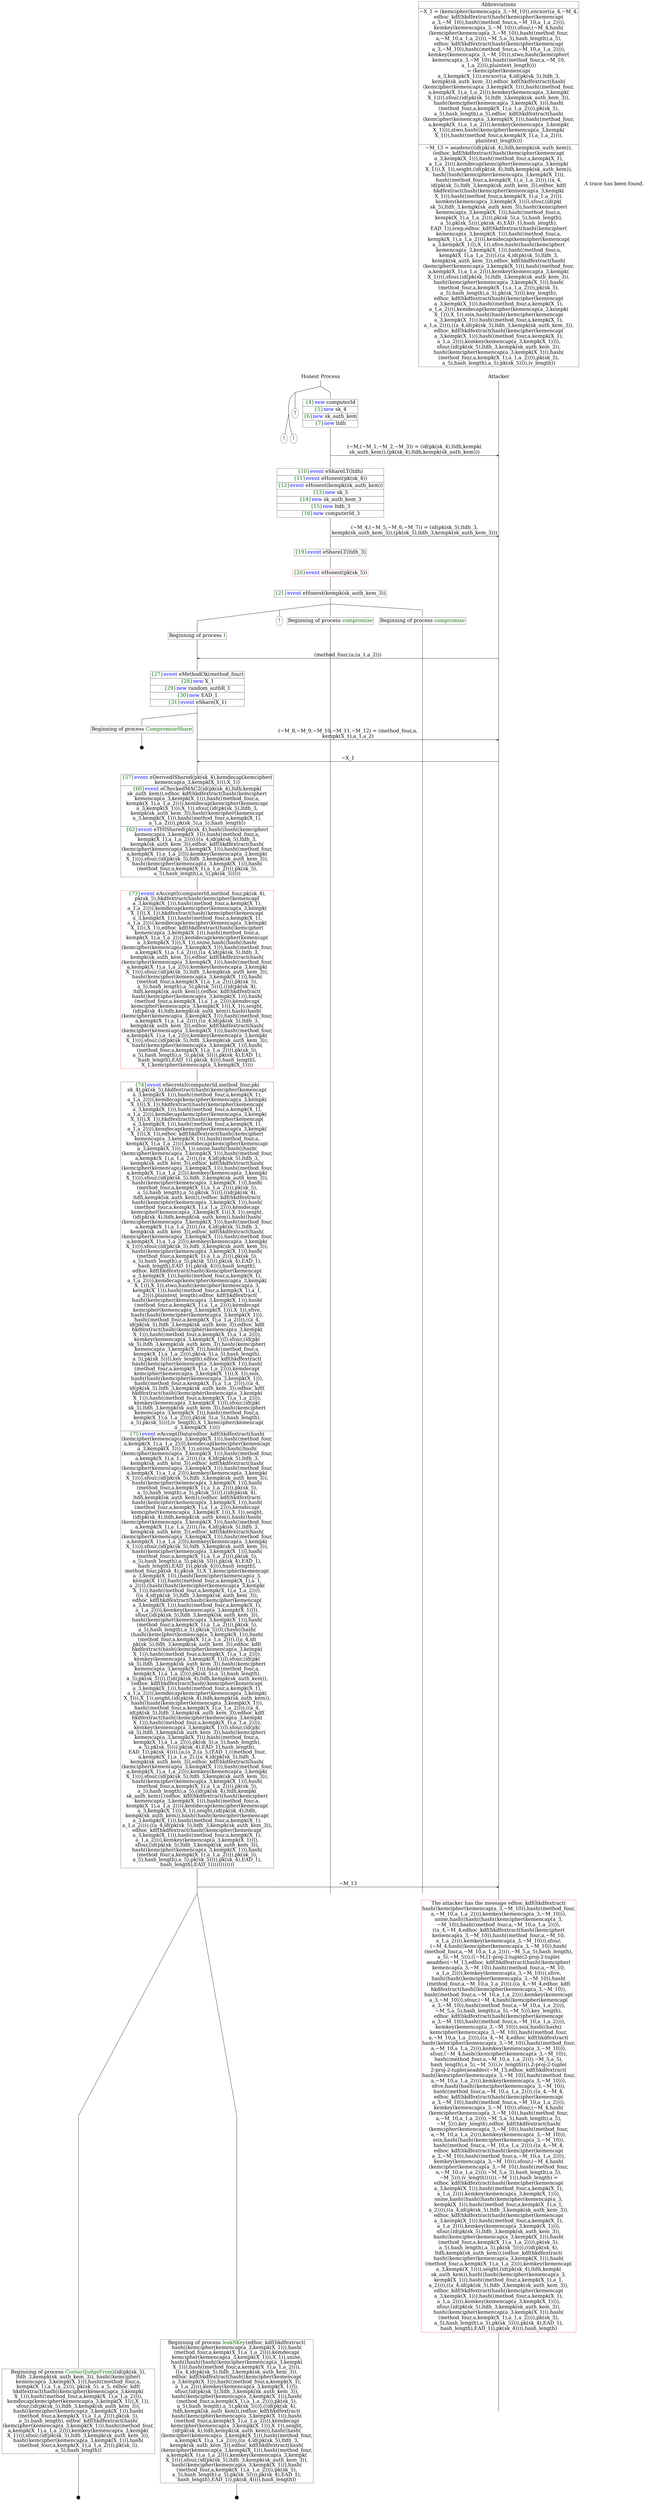 digraph {
graph [ordering = out]
edge [arrowhead = none, penwidth = 1.6, fontsize = 30]
node [shape = point, width = 0, height = 0, fontsize = 30]
Trace<br/>
[label = <A trace has been found.<br/>
>, shape = plaintext]
P0__0 [label = "Honest Process", shape = plaintext]
P__0 [label = "Attacker", shape = plaintext]
Trace -> P0__0 [label = "", style = invisible, weight = 100]{rank = same; P0__0 P__0}
P0__0 -> P0__1 [label = <>, weight = 100]
/*RPar */
P0__1 -> P0_1__1 [label = <>]
P0__1 -> P0_0__1 [label = <>]
P0__1 [label = "", fixedsize = false, width = 0, height = 0, shape = none]
{rank = same; P0_0__1 P0_1__1}
P0_0__1 -> P0_0__2 [label = <>, weight = 100]
P0_0__2 [shape = plaintext, label = <<TABLE BORDER="0" CELLBORDER="1" CELLSPACING="0" CELLPADDING="4"> <TR><TD><FONT COLOR="darkgreen">{4}</FONT><FONT COLOR="blue">new </FONT>computerId</TD></TR><TR><TD><FONT COLOR="darkgreen">{5}</FONT><FONT COLOR="blue">new </FONT>sk_4</TD></TR><TR><TD><FONT COLOR="darkgreen">{6}</FONT><FONT COLOR="blue">new </FONT>sk_auth_kem</TD></TR><TR><TD><FONT COLOR="darkgreen">{7}</FONT><FONT COLOR="blue">new </FONT>ltdh</TD></TR></TABLE>>]
P0_0__2 -> P0_0__3 [label = <>, weight = 100]
P0_0__3 -> P0_0__4 [label = <>, weight = 100]
P__0 -> P__1 [label = <>, weight = 100]
{rank = same; P__1 P0_0__4}
P0_0__4 -> P0_0__5 [label = <>, weight = 100]
P__1 -> P__2 [label = <>, weight = 100]
{rank = same; P__2 P0_0__5}
P0_0__5 -> P__2 [label = <(~M,(~M_1,~M_2,~M_3)) = (id(pk(sk_4),ltdh,kempk(<br/>
sk_auth_kem)),(pk(sk_4),ltdh,kempk(sk_auth_kem)))>, arrowhead = normal]
P0_0__5 -> P0_0__6 [label = <>, weight = 100]
P__2 -> P__3 [label = <>, weight = 100]
{rank = same; P__3 P0_0__6}
P0_0__6 -> P0_0__7 [label = <>, weight = 100]
P0_0__7 [shape = plaintext, label = <<TABLE BORDER="0" CELLBORDER="1" CELLSPACING="0" CELLPADDING="4"> <TR><TD><FONT COLOR="darkgreen">{10}</FONT><FONT COLOR="blue">event</FONT> eShareLT(ltdh)</TD></TR><TR><TD><FONT COLOR="darkgreen">{11}</FONT><FONT COLOR="blue">event</FONT> eHonest(pk(sk_4))</TD></TR><TR><TD><FONT COLOR="darkgreen">{12}</FONT><FONT COLOR="blue">event</FONT> eHonest(kempk(sk_auth_kem))</TD></TR><TR><TD><FONT COLOR="darkgreen">{13}</FONT><FONT COLOR="blue">new </FONT>sk_5</TD></TR><TR><TD><FONT COLOR="darkgreen">{14}</FONT><FONT COLOR="blue">new </FONT>sk_auth_kem_3</TD></TR><TR><TD><FONT COLOR="darkgreen">{15}</FONT><FONT COLOR="blue">new </FONT>ltdh_3</TD></TR><TR><TD><FONT COLOR="darkgreen">{16}</FONT><FONT COLOR="blue">new </FONT>computerId_3</TD></TR></TABLE>>]
P0_0__7 -> P0_0__8 [label = <>, weight = 100]
P0_0__8 -> P0_0__9 [label = <>, weight = 100]
P__3 -> P__4 [label = <>, weight = 100]
{rank = same; P__4 P0_0__9}
P0_0__9 -> P0_0__10 [label = <>, weight = 100]
P__4 -> P__5 [label = <>, weight = 100]
{rank = same; P__5 P0_0__10}
P0_0__10 -> P__5 [label = <(~M_4,(~M_5,~M_6,~M_7)) = (id(pk(sk_5),ltdh_3,<br/>
kempk(sk_auth_kem_3)),(pk(sk_5),ltdh_3,kempk(sk_auth_kem_3)))>, arrowhead = normal]
P0_0__10 -> P0_0__11 [label = <>, weight = 100]
P__5 -> P__6 [label = <>, weight = 100]
{rank = same; P__6 P0_0__11}
P0_0__11 -> P0_0__12 [label = <>, weight = 100]
P0_0__12 [shape = plaintext, label = <<TABLE BORDER="0" CELLBORDER="1" CELLSPACING="0" CELLPADDING="4"> <TR><TD><FONT COLOR="darkgreen">{19}</FONT><FONT COLOR="blue">event</FONT> eShareLT(ltdh_3)</TD></TR></TABLE>>]
P0_0__12 -> P0_0__13 [label = <>, weight = 100]
P0_0__13 -> P0_0__14 [label = <>, weight = 100]
P0_0__14 [color = red, shape = plaintext, label = <<TABLE BORDER="0" CELLBORDER="1" CELLSPACING="0" CELLPADDING="4"> <TR><TD><FONT COLOR="darkgreen">{20}</FONT><FONT COLOR="blue">event</FONT> eHonest(pk(sk_5))</TD></TR></TABLE>>]
P0_0__14 -> P0_0__15 [label = <>, weight = 100]
P0_0__15 -> P0_0__16 [label = <>, weight = 100]
P0_0__16 [shape = plaintext, label = <<TABLE BORDER="0" CELLBORDER="1" CELLSPACING="0" CELLPADDING="4"> <TR><TD><FONT COLOR="darkgreen">{21}</FONT><FONT COLOR="blue">event</FONT> eHonest(kempk(sk_auth_kem_3))</TD></TR></TABLE>>]
P0_0__16 -> P0_0__17 [label = <>, weight = 100]
/*RPar */
P0_0__17 -> P0_0_2__17 [label = <>]
P0_0__17 -> P0_0_1__17 [label = <>]
P0_0__17 -> P0_0_0__17 [label = <>]
P0_0__17 [label = "", fixedsize = false, width = 0, height = 0, shape = none]
{rank = same; P0_0_0__17 P0_0_1__17 P0_0_2__17}
P0_0_0__17 -> P0_0_0__18 [label = <>, weight = 100]
P0_0_0__18 [shape = plaintext, label = <<TABLE BORDER="0" CELLBORDER="1" CELLSPACING="0" CELLPADDING="4"> <TR><TD>Beginning of process <FONT COLOR="darkgreen">compromise</FONT></TD></TR></TABLE>>]
P0_0_0__18 -> P0_0_0__19 [label = <>, weight = 100]
P0_0_1__17 -> P0_0_1__18 [label = <>, weight = 100]
P0_0_1__18 [shape = plaintext, label = <<TABLE BORDER="0" CELLBORDER="1" CELLSPACING="0" CELLPADDING="4"> <TR><TD>Beginning of process <FONT COLOR="darkgreen">compromise</FONT></TD></TR></TABLE>>]
P0_0_1__18 -> P0_0_1__19 [label = <>, weight = 100]
/*RPar */
P0_0_2__17 -> P0_0_2_1__17 [label = <>]
P0_0_2__17 -> P0_0_2_0__17 [label = <>]
P0_0_2__17 [label = "", fixedsize = false, width = 0, height = 0, shape = none]
{rank = same; P0_0_2_0__17 P0_0_2_1__17}
P0_0_2_0__17 [label = "!", shape = ellipse]
P0_0_2_1__17 -> P0_0_2_1__18 [label = <>, weight = 100]
P0_0_2_1__18 [shape = plaintext, label = <<TABLE BORDER="0" CELLBORDER="1" CELLSPACING="0" CELLPADDING="4"> <TR><TD>Beginning of process <FONT COLOR="darkgreen">I</FONT></TD></TR></TABLE>>]
P0_0_2_1__18 -> P0_0_2_1__19 [label = <>, weight = 100]
/*RPar */
P0_1__1 -> P0_1_1__1 [label = <>]
P0_1__1 -> P0_1_0__1 [label = <>]
P0_1__1 [label = "", fixedsize = false, width = 0, height = 0, shape = none]
{rank = same; P0_1_0__1 P0_1_1__1}
P0_1_0__1 [label = "!", shape = ellipse]
/*RPar */
P0_1_1__1 -> P0_1_1_1__1 [label = <>]
P0_1_1__1 -> P0_1_1_0__1 [label = <>]
P0_1_1__1 [label = "", fixedsize = false, width = 0, height = 0, shape = none]
{rank = same; P0_1_1_0__1 P0_1_1_1__1}
P0_1_1_0__1 [label = "!", shape = ellipse]
P0_1_1_1__1 [label = "!", shape = ellipse]
P0_0_2_1__19 -> P0_0_2_1__20 [label = <>, weight = 100]
P0_0_2_0__18 [label = "", style = invisible]
P0_0_2_0__17 -> P0_0_2_0__18 [label = <>, weight = 100, style = invisible]
P0_0_1__19 -> P0_0_1__20 [label = <>, weight = 100]
P0_0_0__19 -> P0_0_0__20 [label = <>, weight = 100]
P__6 -> P__7 [label = <>, weight = 100]
{rank = same; P__7 P0_0_0__20 P0_0_1__20 P0_0_2_0__18 P0_0_2_1__20}
P0_0_2_1__20 -> P0_0_2_1__21 [label = <>, weight = 100]
P__7 -> P__8 [label = <>, weight = 100]
{rank = same; P__8 P0_0_2_1__21}
P0_0_2_1__21 -> P__8 [label = <(method_four,(a,(a_1,a_2)))>, dir = back, arrowhead = normal]
P0_0_2_1__21 -> P0_0_2_1__22 [label = <>, weight = 100]
P0_0_2_0__19 [label = "", style = invisible]
P0_0_2_0__18 -> P0_0_2_0__19 [label = <>, weight = 100, style = invisible]
P0_0_1__20 -> P0_0_1__21 [label = <>, weight = 100]
P0_0_0__20 -> P0_0_0__21 [label = <>, weight = 100]
P__8 -> P__9 [label = <>, weight = 100]
{rank = same; P__9 P0_0_0__21 P0_0_1__21 P0_0_2_0__19 P0_0_2_1__22}
P0_0_2_1__22 -> P0_0_2_1__23 [label = <>, weight = 100]
P0_0_2_1__23 [shape = plaintext, label = <<TABLE BORDER="0" CELLBORDER="1" CELLSPACING="0" CELLPADDING="4"> <TR><TD><FONT COLOR="darkgreen">{27}</FONT><FONT COLOR="blue">event</FONT> eMethodOk(method_four)</TD></TR><TR><TD><FONT COLOR="darkgreen">{28}</FONT><FONT COLOR="blue">new </FONT>X_1</TD></TR><TR><TD><FONT COLOR="darkgreen">{29}</FONT><FONT COLOR="blue">new </FONT>random_authR_1</TD></TR><TR><TD><FONT COLOR="darkgreen">{30}</FONT><FONT COLOR="blue">new </FONT>EAD_1</TD></TR><TR><TD><FONT COLOR="darkgreen">{31}</FONT><FONT COLOR="blue">event</FONT> eShare(X_1)</TD></TR></TABLE>>]
P0_0_2_1__23 -> P0_0_2_1__24 [label = <>, weight = 100]
/*RPar */
P0_0_2_1__24 -> P0_0_2_1_1__24 [label = <>]
P0_0_2_1__24 -> P0_0_2_1_0__24 [label = <>]
P0_0_2_1__24 [label = "", fixedsize = false, width = 0, height = 0, shape = none]
{rank = same; P0_0_2_1_0__24 P0_0_2_1_1__24}
P0_0_2_1_0__24 -> P0_0_2_1_0__25 [label = <>, weight = 100]
P0_0_2_0__20 [label = "", style = invisible]
P0_0_2_0__19 -> P0_0_2_0__20 [label = <>, weight = 100, style = invisible]
P0_0_1__21 -> P0_0_1__22 [label = <>, weight = 100]
P0_0_0__21 -> P0_0_0__22 [label = <>, weight = 100]
P__9 -> P__10 [label = <>, weight = 100]
{rank = same; P__10 P0_0_0__22 P0_0_1__22 P0_0_2_0__20 P0_0_2_1_0__25}
P0_0_2_1_0__25 -> P0_0_2_1_0__26 [label = <>, weight = 100]
P__10 -> P__11 [label = <>, weight = 100]
{rank = same; P__11 P0_0_2_1_0__26}
P0_0_2_1_0__26 -> P__11 [label = <(~M_8,~M_9,~M_10,~M_11,~M_12) = (method_four,a,<br/>
kempk(X_1),a_1,a_2)>, arrowhead = normal]
P0_0_2_1_0__26 -> P0_0_2_1_0__27 [label = <>, weight = 100]
P0_0_2_0__21 [label = "", style = invisible]
P0_0_2_0__20 -> P0_0_2_0__21 [label = <>, weight = 100, style = invisible]
P0_0_1__22 -> P0_0_1__23 [label = <>, weight = 100]
P0_0_0__22 -> P0_0_0__23 [label = <>, weight = 100]
P__11 -> P__12 [label = <>, weight = 100]
{rank = same; P__12 P0_0_0__23 P0_0_1__23 P0_0_2_0__21 P0_0_2_1_0__27}
P0_0_2_1_1__24 -> P0_0_2_1_1__25 [label = <>, weight = 100]
P0_0_2_1_1__25 [shape = plaintext, label = <<TABLE BORDER="0" CELLBORDER="1" CELLSPACING="0" CELLPADDING="4"> <TR><TD>Beginning of process <FONT COLOR="darkgreen">CompromiseShare</FONT></TD></TR></TABLE>>]
P0_0_2_1_1__25 -> P0_0_2_1_1__26 [label = <>, weight = 100]
P0_0_2_1_1__27 [label = "", width = 0.3, height = 0.3]
P0_0_2_1_1__26 -> P0_0_2_1_1__27 [label = <>, weight = 100]
P0_0_2_1_0__27 -> P0_0_2_1_0__28 [label = <>, weight = 100]
P0_0_2_0__22 [label = "", style = invisible]
P0_0_2_0__21 -> P0_0_2_0__22 [label = <>, weight = 100, style = invisible]
P0_0_1__23 -> P0_0_1__24 [label = <>, weight = 100]
P0_0_0__23 -> P0_0_0__24 [label = <>, weight = 100]
P__12 -> P__13 [label = <>, weight = 100]
{rank = same; P__13 P0_0_0__24 P0_0_1__24 P0_0_2_0__22 P0_0_2_1_0__28}
P0_0_2_1_0__28 -> P0_0_2_1_0__29 [label = <>, weight = 100]
P__13 -> P__14 [label = <>, weight = 100]
{rank = same; P__14 P0_0_2_1_0__29}
P0_0_2_1_0__29 -> P__14 [label = <~X_1>, dir = back, arrowhead = normal]
P0_0_2_1_0__29 -> P0_0_2_1_0__30 [label = <>, weight = 100]
P0_0_2_0__23 [label = "", style = invisible]
P0_0_2_0__22 -> P0_0_2_0__23 [label = <>, weight = 100, style = invisible]
P0_0_1__24 -> P0_0_1__25 [label = <>, weight = 100]
P0_0_0__24 -> P0_0_0__25 [label = <>, weight = 100]
P__14 -> P__15 [label = <>, weight = 100]
{rank = same; P__15 P0_0_0__25 P0_0_1__25 P0_0_2_0__23 P0_0_2_1_0__30}
P0_0_2_1_0__30 -> P0_0_2_1_0__31 [label = <>, weight = 100]
P0_0_2_1_0__31 [shape = plaintext, label = <<TABLE BORDER="0" CELLBORDER="1" CELLSPACING="0" CELLPADDING="4"> <TR><TD><FONT COLOR="darkgreen">{57}</FONT><FONT COLOR="blue">event</FONT> eDerivedIShared(pk(sk_4),kemdecap(kemcipher(<br/>
kemencap(a_3,kempk(X_1))),X_1))</TD></TR><TR><TD><FONT COLOR="darkgreen">{60}</FONT><FONT COLOR="blue">event</FONT> eCheckedMAC2(id(pk(sk_4),ltdh,kempk(<br/>
sk_auth_kem)),edhoc_kdf(hkdfextract(hash((kemcipher(<br/>
kemencap(a_3,kempk(X_1))),hash((method_four,a,<br/>
kempk(X_1),a_1,a_2)))),kemdecap(kemcipher(kemencap(<br/>
a_3,kempk(X_1))),X_1)),sfour,(id(pk(sk_5),ltdh_3,<br/>
kempk(sk_auth_kem_3)),hash((kemcipher(kemencap(<br/>
a_3,kempk(X_1))),hash((method_four,a,kempk(X_1),<br/>
a_1,a_2)))),pk(sk_5),a_5),hash_length))</TD></TR><TR><TD><FONT COLOR="darkgreen">{62}</FONT><FONT COLOR="blue">event</FONT> eTHIShared(pk(sk_4),hash((hash((kemcipher(<br/>
kemencap(a_3,kempk(X_1))),hash((method_four,a,<br/>
kempk(X_1),a_1,a_2)))),((a_4,id(pk(sk_5),ltdh_3,<br/>
kempk(sk_auth_kem_3)),edhoc_kdf(hkdfextract(hash(<br/>
(kemcipher(kemencap(a_3,kempk(X_1))),hash((method_four,<br/>
a,kempk(X_1),a_1,a_2)))),kemkey(kemencap(a_3,kempk(<br/>
X_1)))),sfour,(id(pk(sk_5),ltdh_3,kempk(sk_auth_kem_3)),<br/>
hash((kemcipher(kemencap(a_3,kempk(X_1))),hash(<br/>
(method_four,a,kempk(X_1),a_1,a_2)))),pk(sk_5),<br/>
a_5),hash_length),a_5),pk(sk_5)))))</TD></TR></TABLE>>]
P0_0_2_1_0__31 -> P0_0_2_1_0__32 [label = <>, weight = 100]
P0_0_2_1_0__32 -> P0_0_2_1_0__33 [label = <>, weight = 100]
P0_0_2_1_0__33 [color = red, shape = plaintext, label = <<TABLE BORDER="0" CELLBORDER="1" CELLSPACING="0" CELLPADDING="4"> <TR><TD><FONT COLOR="darkgreen">{73}</FONT><FONT COLOR="blue">event</FONT> eAcceptI(computerId,method_four,pk(sk_4),<br/>
pk(sk_5),hkdfextract(hash((kemcipher(kemencap(<br/>
a_3,kempk(X_1))),hash((method_four,a,kempk(X_1),<br/>
a_1,a_2)))),kemdecap(kemcipher(kemencap(a_3,kempk(<br/>
X_1))),X_1)),hkdfextract(hash((kemcipher(kemencap(<br/>
a_3,kempk(X_1))),hash((method_four,a,kempk(X_1),<br/>
a_1,a_2)))),kemdecap(kemcipher(kemencap(a_3,kempk(<br/>
X_1))),X_1)),edhoc_kdf(hkdfextract(hash((kemcipher(<br/>
kemencap(a_3,kempk(X_1))),hash((method_four,a,<br/>
kempk(X_1),a_1,a_2)))),kemdecap(kemcipher(kemencap(<br/>
a_3,kempk(X_1))),X_1)),snine,hash((hash((hash(<br/>
(kemcipher(kemencap(a_3,kempk(X_1))),hash((method_four,<br/>
a,kempk(X_1),a_1,a_2)))),((a_4,id(pk(sk_5),ltdh_3,<br/>
kempk(sk_auth_kem_3)),edhoc_kdf(hkdfextract(hash(<br/>
(kemcipher(kemencap(a_3,kempk(X_1))),hash((method_four,<br/>
a,kempk(X_1),a_1,a_2)))),kemkey(kemencap(a_3,kempk(<br/>
X_1)))),sfour,(id(pk(sk_5),ltdh_3,kempk(sk_auth_kem_3)),<br/>
hash((kemcipher(kemencap(a_3,kempk(X_1))),hash(<br/>
(method_four,a,kempk(X_1),a_1,a_2)))),pk(sk_5),<br/>
a_5),hash_length),a_5),pk(sk_5)))),((id(pk(sk_4),<br/>
ltdh,kempk(sk_auth_kem)),(edhoc_kdf(hkdfextract(<br/>
hash((kemcipher(kemencap(a_3,kempk(X_1))),hash(<br/>
(method_four,a,kempk(X_1),a_1,a_2)))),kemdecap(<br/>
kemcipher(kemencap(a_3,kempk(X_1))),X_1)),seight,<br/>
(id(pk(sk_4),ltdh,kempk(sk_auth_kem)),hash((hash(<br/>
(kemcipher(kemencap(a_3,kempk(X_1))),hash((method_four,<br/>
a,kempk(X_1),a_1,a_2)))),((a_4,id(pk(sk_5),ltdh_3,<br/>
kempk(sk_auth_kem_3)),edhoc_kdf(hkdfextract(hash(<br/>
(kemcipher(kemencap(a_3,kempk(X_1))),hash((method_four,<br/>
a,kempk(X_1),a_1,a_2)))),kemkey(kemencap(a_3,kempk(<br/>
X_1)))),sfour,(id(pk(sk_5),ltdh_3,kempk(sk_auth_kem_3)),<br/>
hash((kemcipher(kemencap(a_3,kempk(X_1))),hash(<br/>
(method_four,a,kempk(X_1),a_1,a_2)))),pk(sk_5),<br/>
a_5),hash_length),a_5),pk(sk_5)))),pk(sk_4),EAD_1),<br/>
hash_length),EAD_1)),pk(sk_4)))),hash_length),<br/>
X_1,kemcipher(kemencap(a_3,kempk(X_1))))</TD></TR></TABLE>>]
P0_0_2_1_0__33 -> P0_0_2_1_0__34 [label = <>, weight = 100]
P0_0_2_1_0__34 -> P0_0_2_1_0__35 [label = <>, weight = 100]
P0_0_2_1_0__35 [shape = plaintext, label = <<TABLE BORDER="0" CELLBORDER="1" CELLSPACING="0" CELLPADDING="4"> <TR><TD><FONT COLOR="darkgreen">{74}</FONT><FONT COLOR="blue">event</FONT> eSecretsI(computerId,method_four,pk(<br/>
sk_4),pk(sk_5),hkdfextract(hash((kemcipher(kemencap(<br/>
a_3,kempk(X_1))),hash((method_four,a,kempk(X_1),<br/>
a_1,a_2)))),kemdecap(kemcipher(kemencap(a_3,kempk(<br/>
X_1))),X_1)),hkdfextract(hash((kemcipher(kemencap(<br/>
a_3,kempk(X_1))),hash((method_four,a,kempk(X_1),<br/>
a_1,a_2)))),kemdecap(kemcipher(kemencap(a_3,kempk(<br/>
X_1))),X_1)),hkdfextract(hash((kemcipher(kemencap(<br/>
a_3,kempk(X_1))),hash((method_four,a,kempk(X_1),<br/>
a_1,a_2)))),kemdecap(kemcipher(kemencap(a_3,kempk(<br/>
X_1))),X_1)),edhoc_kdf(hkdfextract(hash((kemcipher(<br/>
kemencap(a_3,kempk(X_1))),hash((method_four,a,<br/>
kempk(X_1),a_1,a_2)))),kemdecap(kemcipher(kemencap(<br/>
a_3,kempk(X_1))),X_1)),snine,hash((hash((hash(<br/>
(kemcipher(kemencap(a_3,kempk(X_1))),hash((method_four,<br/>
a,kempk(X_1),a_1,a_2)))),((a_4,id(pk(sk_5),ltdh_3,<br/>
kempk(sk_auth_kem_3)),edhoc_kdf(hkdfextract(hash(<br/>
(kemcipher(kemencap(a_3,kempk(X_1))),hash((method_four,<br/>
a,kempk(X_1),a_1,a_2)))),kemkey(kemencap(a_3,kempk(<br/>
X_1)))),sfour,(id(pk(sk_5),ltdh_3,kempk(sk_auth_kem_3)),<br/>
hash((kemcipher(kemencap(a_3,kempk(X_1))),hash(<br/>
(method_four,a,kempk(X_1),a_1,a_2)))),pk(sk_5),<br/>
a_5),hash_length),a_5),pk(sk_5)))),((id(pk(sk_4),<br/>
ltdh,kempk(sk_auth_kem)),(edhoc_kdf(hkdfextract(<br/>
hash((kemcipher(kemencap(a_3,kempk(X_1))),hash(<br/>
(method_four,a,kempk(X_1),a_1,a_2)))),kemdecap(<br/>
kemcipher(kemencap(a_3,kempk(X_1))),X_1)),seight,<br/>
(id(pk(sk_4),ltdh,kempk(sk_auth_kem)),hash((hash(<br/>
(kemcipher(kemencap(a_3,kempk(X_1))),hash((method_four,<br/>
a,kempk(X_1),a_1,a_2)))),((a_4,id(pk(sk_5),ltdh_3,<br/>
kempk(sk_auth_kem_3)),edhoc_kdf(hkdfextract(hash(<br/>
(kemcipher(kemencap(a_3,kempk(X_1))),hash((method_four,<br/>
a,kempk(X_1),a_1,a_2)))),kemkey(kemencap(a_3,kempk(<br/>
X_1)))),sfour,(id(pk(sk_5),ltdh_3,kempk(sk_auth_kem_3)),<br/>
hash((kemcipher(kemencap(a_3,kempk(X_1))),hash(<br/>
(method_four,a,kempk(X_1),a_1,a_2)))),pk(sk_5),<br/>
a_5),hash_length),a_5),pk(sk_5)))),pk(sk_4),EAD_1),<br/>
hash_length),EAD_1)),pk(sk_4)))),hash_length),<br/>
edhoc_kdf(hkdfextract(hash((kemcipher(kemencap(<br/>
a_3,kempk(X_1))),hash((method_four,a,kempk(X_1),<br/>
a_1,a_2)))),kemdecap(kemcipher(kemencap(a_3,kempk(<br/>
X_1))),X_1)),stwo,hash((kemcipher(kemencap(a_3,<br/>
kempk(X_1))),hash((method_four,a,kempk(X_1),a_1,<br/>
a_2)))),plaintext_length),edhoc_kdf(hkdfextract(<br/>
hash((kemcipher(kemencap(a_3,kempk(X_1))),hash(<br/>
(method_four,a,kempk(X_1),a_1,a_2)))),kemdecap(<br/>
kemcipher(kemencap(a_3,kempk(X_1))),X_1)),sfive,<br/>
hash((hash((kemcipher(kemencap(a_3,kempk(X_1))),<br/>
hash((method_four,a,kempk(X_1),a_1,a_2)))),((a_4,<br/>
id(pk(sk_5),ltdh_3,kempk(sk_auth_kem_3)),edhoc_kdf(<br/>
hkdfextract(hash((kemcipher(kemencap(a_3,kempk(<br/>
X_1))),hash((method_four,a,kempk(X_1),a_1,a_2)))),<br/>
kemkey(kemencap(a_3,kempk(X_1)))),sfour,(id(pk(<br/>
sk_5),ltdh_3,kempk(sk_auth_kem_3)),hash((kemcipher(<br/>
kemencap(a_3,kempk(X_1))),hash((method_four,a,<br/>
kempk(X_1),a_1,a_2)))),pk(sk_5),a_5),hash_length),<br/>
a_5),pk(sk_5)))),key_length),edhoc_kdf(hkdfextract(<br/>
hash((kemcipher(kemencap(a_3,kempk(X_1))),hash(<br/>
(method_four,a,kempk(X_1),a_1,a_2)))),kemdecap(<br/>
kemcipher(kemencap(a_3,kempk(X_1))),X_1)),ssix,<br/>
hash((hash((kemcipher(kemencap(a_3,kempk(X_1))),<br/>
hash((method_four,a,kempk(X_1),a_1,a_2)))),((a_4,<br/>
id(pk(sk_5),ltdh_3,kempk(sk_auth_kem_3)),edhoc_kdf(<br/>
hkdfextract(hash((kemcipher(kemencap(a_3,kempk(<br/>
X_1))),hash((method_four,a,kempk(X_1),a_1,a_2)))),<br/>
kemkey(kemencap(a_3,kempk(X_1)))),sfour,(id(pk(<br/>
sk_5),ltdh_3,kempk(sk_auth_kem_3)),hash((kemcipher(<br/>
kemencap(a_3,kempk(X_1))),hash((method_four,a,<br/>
kempk(X_1),a_1,a_2)))),pk(sk_5),a_5),hash_length),<br/>
a_5),pk(sk_5)))),iv_length),X_1,kemcipher(kemencap(<br/>
a_3,kempk(X_1))))</TD></TR><TR><TD><FONT COLOR="darkgreen">{75}</FONT><FONT COLOR="blue">event</FONT> eAcceptIData(edhoc_kdf(hkdfextract(hash(<br/>
(kemcipher(kemencap(a_3,kempk(X_1))),hash((method_four,<br/>
a,kempk(X_1),a_1,a_2)))),kemdecap(kemcipher(kemencap(<br/>
a_3,kempk(X_1))),X_1)),snine,hash((hash((hash(<br/>
(kemcipher(kemencap(a_3,kempk(X_1))),hash((method_four,<br/>
a,kempk(X_1),a_1,a_2)))),((a_4,id(pk(sk_5),ltdh_3,<br/>
kempk(sk_auth_kem_3)),edhoc_kdf(hkdfextract(hash(<br/>
(kemcipher(kemencap(a_3,kempk(X_1))),hash((method_four,<br/>
a,kempk(X_1),a_1,a_2)))),kemkey(kemencap(a_3,kempk(<br/>
X_1)))),sfour,(id(pk(sk_5),ltdh_3,kempk(sk_auth_kem_3)),<br/>
hash((kemcipher(kemencap(a_3,kempk(X_1))),hash(<br/>
(method_four,a,kempk(X_1),a_1,a_2)))),pk(sk_5),<br/>
a_5),hash_length),a_5),pk(sk_5)))),((id(pk(sk_4),<br/>
ltdh,kempk(sk_auth_kem)),(edhoc_kdf(hkdfextract(<br/>
hash((kemcipher(kemencap(a_3,kempk(X_1))),hash(<br/>
(method_four,a,kempk(X_1),a_1,a_2)))),kemdecap(<br/>
kemcipher(kemencap(a_3,kempk(X_1))),X_1)),seight,<br/>
(id(pk(sk_4),ltdh,kempk(sk_auth_kem)),hash((hash(<br/>
(kemcipher(kemencap(a_3,kempk(X_1))),hash((method_four,<br/>
a,kempk(X_1),a_1,a_2)))),((a_4,id(pk(sk_5),ltdh_3,<br/>
kempk(sk_auth_kem_3)),edhoc_kdf(hkdfextract(hash(<br/>
(kemcipher(kemencap(a_3,kempk(X_1))),hash((method_four,<br/>
a,kempk(X_1),a_1,a_2)))),kemkey(kemencap(a_3,kempk(<br/>
X_1)))),sfour,(id(pk(sk_5),ltdh_3,kempk(sk_auth_kem_3)),<br/>
hash((kemcipher(kemencap(a_3,kempk(X_1))),hash(<br/>
(method_four,a,kempk(X_1),a_1,a_2)))),pk(sk_5),<br/>
a_5),hash_length),a_5),pk(sk_5)))),pk(sk_4),EAD_1),<br/>
hash_length),EAD_1)),pk(sk_4)))),hash_length),<br/>
method_four,pk(sk_4),pk(sk_5),X_1,kemcipher(kemencap(<br/>
a_3,kempk(X_1))),(hash((kemcipher(kemencap(a_3,<br/>
kempk(X_1))),hash((method_four,a,kempk(X_1),a_1,<br/>
a_2)))),(hash((hash((kemcipher(kemencap(a_3,kempk(<br/>
X_1))),hash((method_four,a,kempk(X_1),a_1,a_2)))),<br/>
((a_4,id(pk(sk_5),ltdh_3,kempk(sk_auth_kem_3)),<br/>
edhoc_kdf(hkdfextract(hash((kemcipher(kemencap(<br/>
a_3,kempk(X_1))),hash((method_four,a,kempk(X_1),<br/>
a_1,a_2)))),kemkey(kemencap(a_3,kempk(X_1)))),<br/>
sfour,(id(pk(sk_5),ltdh_3,kempk(sk_auth_kem_3)),<br/>
hash((kemcipher(kemencap(a_3,kempk(X_1))),hash(<br/>
(method_four,a,kempk(X_1),a_1,a_2)))),pk(sk_5),<br/>
a_5),hash_length),a_5),pk(sk_5)))),(hash((hash(<br/>
(hash((kemcipher(kemencap(a_3,kempk(X_1))),hash(<br/>
(method_four,a,kempk(X_1),a_1,a_2)))),((a_4,id(<br/>
pk(sk_5),ltdh_3,kempk(sk_auth_kem_3)),edhoc_kdf(<br/>
hkdfextract(hash((kemcipher(kemencap(a_3,kempk(<br/>
X_1))),hash((method_four,a,kempk(X_1),a_1,a_2)))),<br/>
kemkey(kemencap(a_3,kempk(X_1)))),sfour,(id(pk(<br/>
sk_5),ltdh_3,kempk(sk_auth_kem_3)),hash((kemcipher(<br/>
kemencap(a_3,kempk(X_1))),hash((method_four,a,<br/>
kempk(X_1),a_1,a_2)))),pk(sk_5),a_5),hash_length),<br/>
a_5),pk(sk_5)))),((id(pk(sk_4),ltdh,kempk(sk_auth_kem)),<br/>
(edhoc_kdf(hkdfextract(hash((kemcipher(kemencap(<br/>
a_3,kempk(X_1))),hash((method_four,a,kempk(X_1),<br/>
a_1,a_2)))),kemdecap(kemcipher(kemencap(a_3,kempk(<br/>
X_1))),X_1)),seight,(id(pk(sk_4),ltdh,kempk(sk_auth_kem)),<br/>
hash((hash((kemcipher(kemencap(a_3,kempk(X_1))),<br/>
hash((method_four,a,kempk(X_1),a_1,a_2)))),((a_4,<br/>
id(pk(sk_5),ltdh_3,kempk(sk_auth_kem_3)),edhoc_kdf(<br/>
hkdfextract(hash((kemcipher(kemencap(a_3,kempk(<br/>
X_1))),hash((method_four,a,kempk(X_1),a_1,a_2)))),<br/>
kemkey(kemencap(a_3,kempk(X_1)))),sfour,(id(pk(<br/>
sk_5),ltdh_3,kempk(sk_auth_kem_3)),hash((kemcipher(<br/>
kemencap(a_3,kempk(X_1))),hash((method_four,a,<br/>
kempk(X_1),a_1,a_2)))),pk(sk_5),a_5),hash_length),<br/>
a_5),pk(sk_5)))),pk(sk_4),EAD_1),hash_length),<br/>
EAD_1)),pk(sk_4)))),(a,(a_2,(a_5,(EAD_1,((method_four,<br/>
a,kempk(X_1),a_1,a_2),((a_4,id(pk(sk_5),ltdh_3,<br/>
kempk(sk_auth_kem_3)),edhoc_kdf(hkdfextract(hash(<br/>
(kemcipher(kemencap(a_3,kempk(X_1))),hash((method_four,<br/>
a,kempk(X_1),a_1,a_2)))),kemkey(kemencap(a_3,kempk(<br/>
X_1)))),sfour,(id(pk(sk_5),ltdh_3,kempk(sk_auth_kem_3)),<br/>
hash((kemcipher(kemencap(a_3,kempk(X_1))),hash(<br/>
(method_four,a,kempk(X_1),a_1,a_2)))),pk(sk_5),<br/>
a_5),hash_length),a_5),(id(pk(sk_4),ltdh,kempk(<br/>
sk_auth_kem)),(edhoc_kdf(hkdfextract(hash((kemcipher(<br/>
kemencap(a_3,kempk(X_1))),hash((method_four,a,<br/>
kempk(X_1),a_1,a_2)))),kemdecap(kemcipher(kemencap(<br/>
a_3,kempk(X_1))),X_1)),seight,(id(pk(sk_4),ltdh,<br/>
kempk(sk_auth_kem)),hash((hash((kemcipher(kemencap(<br/>
a_3,kempk(X_1))),hash((method_four,a,kempk(X_1),<br/>
a_1,a_2)))),((a_4,id(pk(sk_5),ltdh_3,kempk(sk_auth_kem_3)),<br/>
edhoc_kdf(hkdfextract(hash((kemcipher(kemencap(<br/>
a_3,kempk(X_1))),hash((method_four,a,kempk(X_1),<br/>
a_1,a_2)))),kemkey(kemencap(a_3,kempk(X_1)))),<br/>
sfour,(id(pk(sk_5),ltdh_3,kempk(sk_auth_kem_3)),<br/>
hash((kemcipher(kemencap(a_3,kempk(X_1))),hash(<br/>
(method_four,a,kempk(X_1),a_1,a_2)))),pk(sk_5),<br/>
a_5),hash_length),a_5),pk(sk_5)))),pk(sk_4),EAD_1),<br/>
hash_length),EAD_1))))))))))))</TD></TR></TABLE>>]
P0_0_2_1_0__35 -> P0_0_2_1_0__36 [label = <>, weight = 100]
P0_0_2_1_0__36 -> P0_0_2_1_0__37 [label = <>, weight = 100]
P0_0_2_0__24 [label = "", style = invisible]
P0_0_2_0__23 -> P0_0_2_0__24 [label = <>, weight = 100, style = invisible]
P0_0_1__25 -> P0_0_1__26 [label = <>, weight = 100]
P0_0_0__25 -> P0_0_0__26 [label = <>, weight = 100]
P__15 -> P__16 [label = <>, weight = 100]
{rank = same; P__16 P0_0_0__26 P0_0_1__26 P0_0_2_0__24 P0_0_2_1_0__37}
P0_0_2_1_0__37 -> P0_0_2_1_0__38 [label = <>, weight = 100]
P__16 -> P__17 [label = <>, weight = 100]
{rank = same; P__17 P0_0_2_1_0__38}
P0_0_2_1_0__38 -> P__17 [label = <~M_13>, arrowhead = normal]
P0_0_2_1_0__38 -> P0_0_2_1_0__39 [label = <>, weight = 100]
P0_0_2_0__25 [label = "", style = invisible]
P0_0_2_0__24 -> P0_0_2_0__25 [label = <>, weight = 100, style = invisible]
P0_0_1__26 -> P0_0_1__27 [label = <>, weight = 100]
P0_0_0__26 -> P0_0_0__27 [label = <>, weight = 100]
P__17 -> P__18 [label = <>, weight = 100]
{rank = same; P__18 P0_0_0__27 P0_0_1__27 P0_0_2_0__25 P0_0_2_1_0__39}
/*RPar */
P0_0_2_1_0__39 -> P0_0_2_1_0_1__39 [label = <>]
P0_0_2_1_0__39 -> P0_0_2_1_0_0__39 [label = <>]
P0_0_2_1_0__39 [label = "", fixedsize = false, width = 0, height = 0, shape = none]
{rank = same; P0_0_2_1_0_0__39 P0_0_2_1_0_1__39}
P0_0_2_1_0_0__39 -> P0_0_2_1_0_0__40 [label = <>, weight = 100]
P0_0_2_1_0_0__40 [shape = plaintext, label = <<TABLE BORDER="0" CELLBORDER="1" CELLSPACING="0" CELLPADDING="4"> <TR><TD>Beginning of process <FONT COLOR="darkgreen">leakSKey</FONT>(edhoc_kdf(hkdfextract(<br/>
hash((kemcipher(kemencap(a_3,kempk(X_1))),hash(<br/>
(method_four,a,kempk(X_1),a_1,a_2)))),kemdecap(<br/>
kemcipher(kemencap(a_3,kempk(X_1))),X_1)),snine,<br/>
hash((hash((hash((kemcipher(kemencap(a_3,kempk(<br/>
X_1))),hash((method_four,a,kempk(X_1),a_1,a_2)))),<br/>
((a_4,id(pk(sk_5),ltdh_3,kempk(sk_auth_kem_3)),<br/>
edhoc_kdf(hkdfextract(hash((kemcipher(kemencap(<br/>
a_3,kempk(X_1))),hash((method_four,a,kempk(X_1),<br/>
a_1,a_2)))),kemkey(kemencap(a_3,kempk(X_1)))),<br/>
sfour,(id(pk(sk_5),ltdh_3,kempk(sk_auth_kem_3)),<br/>
hash((kemcipher(kemencap(a_3,kempk(X_1))),hash(<br/>
(method_four,a,kempk(X_1),a_1,a_2)))),pk(sk_5),<br/>
a_5),hash_length),a_5),pk(sk_5)))),((id(pk(sk_4),<br/>
ltdh,kempk(sk_auth_kem)),(edhoc_kdf(hkdfextract(<br/>
hash((kemcipher(kemencap(a_3,kempk(X_1))),hash(<br/>
(method_four,a,kempk(X_1),a_1,a_2)))),kemdecap(<br/>
kemcipher(kemencap(a_3,kempk(X_1))),X_1)),seight,<br/>
(id(pk(sk_4),ltdh,kempk(sk_auth_kem)),hash((hash(<br/>
(kemcipher(kemencap(a_3,kempk(X_1))),hash((method_four,<br/>
a,kempk(X_1),a_1,a_2)))),((a_4,id(pk(sk_5),ltdh_3,<br/>
kempk(sk_auth_kem_3)),edhoc_kdf(hkdfextract(hash(<br/>
(kemcipher(kemencap(a_3,kempk(X_1))),hash((method_four,<br/>
a,kempk(X_1),a_1,a_2)))),kemkey(kemencap(a_3,kempk(<br/>
X_1)))),sfour,(id(pk(sk_5),ltdh_3,kempk(sk_auth_kem_3)),<br/>
hash((kemcipher(kemencap(a_3,kempk(X_1))),hash(<br/>
(method_four,a,kempk(X_1),a_1,a_2)))),pk(sk_5),<br/>
a_5),hash_length),a_5),pk(sk_5)))),pk(sk_4),EAD_1),<br/>
hash_length),EAD_1)),pk(sk_4)))),hash_length))<br/>
</TD></TR></TABLE>>]
P0_0_2_1_0_0__40 -> P0_0_2_1_0_0__41 [label = <>, weight = 100]
P0_0_2_1_0_0__42 [label = "", width = 0.3, height = 0.3]
P0_0_2_1_0_0__41 -> P0_0_2_1_0_0__42 [label = <>, weight = 100]
P0_0_2_1_0_1__39 -> P0_0_2_1_0_1__40 [label = <>, weight = 100]
P0_0_2_1_0_1__40 [shape = plaintext, label = <<TABLE BORDER="0" CELLBORDER="1" CELLSPACING="0" CELLPADDING="4"> <TR><TD>Beginning of process <FONT COLOR="darkgreen">ContactJudgeFromI</FONT>(id(pk(sk_5),<br/>
ltdh_3,kempk(sk_auth_kem_3)), hash((kemcipher(<br/>
kemencap(a_3,kempk(X_1))),hash((method_four,a,<br/>
kempk(X_1),a_1,a_2)))), pk(sk_5), a_5, edhoc_kdf(<br/>
hkdfextract(hash((kemcipher(kemencap(a_3,kempk(<br/>
X_1))),hash((method_four,a,kempk(X_1),a_1,a_2)))),<br/>
kemdecap(kemcipher(kemencap(a_3,kempk(X_1))),X_1)),<br/>
sfour,(id(pk(sk_5),ltdh_3,kempk(sk_auth_kem_3)),<br/>
hash((kemcipher(kemencap(a_3,kempk(X_1))),hash(<br/>
(method_four,a,kempk(X_1),a_1,a_2)))),pk(sk_5),<br/>
a_5),hash_length), edhoc_kdf(hkdfextract(hash(<br/>
(kemcipher(kemencap(a_3,kempk(X_1))),hash((method_four,<br/>
a,kempk(X_1),a_1,a_2)))),kemkey(kemencap(a_3,kempk(<br/>
X_1)))),sfour,(id(pk(sk_5),ltdh_3,kempk(sk_auth_kem_3)),<br/>
hash((kemcipher(kemencap(a_3,kempk(X_1))),hash(<br/>
(method_four,a,kempk(X_1),a_1,a_2)))),pk(sk_5),<br/>
a_5),hash_length))</TD></TR></TABLE>>]
P0_0_2_1_0_1__40 -> P0_0_2_1_0_1__41 [label = <>, weight = 100]
P0_0_2_1_0_1__42 [label = "", width = 0.3, height = 0.3]
P0_0_2_1_0_1__41 -> P0_0_2_1_0_1__42 [label = <>, weight = 100]
P__18 -> P__19 [label = <>, weight = 100]
P__19 [color = red, shape = plaintext, label = <<TABLE BORDER="0" CELLBORDER="1" CELLSPACING="0" CELLPADDING="4"> <TR><TD>The attacker has the message edhoc_kdf(hkdfextract(<br/>
hash((kemcipher(kemencap(a_3,~M_10)),hash((method_four,<br/>
a,~M_10,a_1,a_2)))),kemkey(kemencap(a_3,~M_10))),<br/>
snine,hash((hash((hash((kemcipher(kemencap(a_3,<br/>
~M_10)),hash((method_four,a,~M_10,a_1,a_2)))),<br/>
((a_4,~M_4,edhoc_kdf(hkdfextract(hash((kemcipher(<br/>
kemencap(a_3,~M_10)),hash((method_four,a,~M_10,<br/>
a_1,a_2)))),kemkey(kemencap(a_3,~M_10))),sfour,<br/>
(~M_4,hash((kemcipher(kemencap(a_3,~M_10)),hash(<br/>
(method_four,a,~M_10,a_1,a_2)))),~M_5,a_5),hash_length),<br/>
a_5),~M_5))),((~M,(1-proj-2-tuple(2-proj-2-tuple(<br/>
aeaddec(~M_13,edhoc_kdf(hkdfextract(hash((kemcipher(<br/>
kemencap(a_3,~M_10)),hash((method_four,a,~M_10,<br/>
a_1,a_2)))),kemkey(kemencap(a_3,~M_10))),sfive,<br/>
hash((hash((kemcipher(kemencap(a_3,~M_10)),hash(<br/>
(method_four,a,~M_10,a_1,a_2)))),((a_4,~M_4,edhoc_kdf(<br/>
hkdfextract(hash((kemcipher(kemencap(a_3,~M_10)),<br/>
hash((method_four,a,~M_10,a_1,a_2)))),kemkey(kemencap(<br/>
a_3,~M_10))),sfour,(~M_4,hash((kemcipher(kemencap(<br/>
a_3,~M_10)),hash((method_four,a,~M_10,a_1,a_2)))),<br/>
~M_5,a_5),hash_length),a_5),~M_5))),key_length),<br/>
edhoc_kdf(hkdfextract(hash((kemcipher(kemencap(<br/>
a_3,~M_10)),hash((method_four,a,~M_10,a_1,a_2)))),<br/>
kemkey(kemencap(a_3,~M_10))),ssix,hash((hash((<br/>
kemcipher(kemencap(a_3,~M_10)),hash((method_four,<br/>
a,~M_10,a_1,a_2)))),((a_4,~M_4,edhoc_kdf(hkdfextract(<br/>
hash((kemcipher(kemencap(a_3,~M_10)),hash((method_four,<br/>
a,~M_10,a_1,a_2)))),kemkey(kemencap(a_3,~M_10))),<br/>
sfour,(~M_4,hash((kemcipher(kemencap(a_3,~M_10)),<br/>
hash((method_four,a,~M_10,a_1,a_2)))),~M_5,a_5),<br/>
hash_length),a_5),~M_5))),iv_length)))),2-proj-2-tuple(<br/>
2-proj-2-tuple(aeaddec(~M_13,edhoc_kdf(hkdfextract(<br/>
hash((kemcipher(kemencap(a_3,~M_10)),hash((method_four,<br/>
a,~M_10,a_1,a_2)))),kemkey(kemencap(a_3,~M_10))),<br/>
sfive,hash((hash((kemcipher(kemencap(a_3,~M_10)),<br/>
hash((method_four,a,~M_10,a_1,a_2)))),((a_4,~M_4,<br/>
edhoc_kdf(hkdfextract(hash((kemcipher(kemencap(<br/>
a_3,~M_10)),hash((method_four,a,~M_10,a_1,a_2)))),<br/>
kemkey(kemencap(a_3,~M_10))),sfour,(~M_4,hash(<br/>
(kemcipher(kemencap(a_3,~M_10)),hash((method_four,<br/>
a,~M_10,a_1,a_2)))),~M_5,a_5),hash_length),a_5),<br/>
~M_5))),key_length),edhoc_kdf(hkdfextract(hash(<br/>
(kemcipher(kemencap(a_3,~M_10)),hash((method_four,<br/>
a,~M_10,a_1,a_2)))),kemkey(kemencap(a_3,~M_10))),<br/>
ssix,hash((hash((kemcipher(kemencap(a_3,~M_10)),<br/>
hash((method_four,a,~M_10,a_1,a_2)))),((a_4,~M_4,<br/>
edhoc_kdf(hkdfextract(hash((kemcipher(kemencap(<br/>
a_3,~M_10)),hash((method_four,a,~M_10,a_1,a_2)))),<br/>
kemkey(kemencap(a_3,~M_10))),sfour,(~M_4,hash(<br/>
(kemcipher(kemencap(a_3,~M_10)),hash((method_four,<br/>
a,~M_10,a_1,a_2)))),~M_5,a_5),hash_length),a_5),<br/>
~M_5))),iv_length)))))),~M_1))),hash_length) =<br/>
edhoc_kdf(hkdfextract(hash((kemcipher(kemencap(<br/>
a_3,kempk(X_1))),hash((method_four,a,kempk(X_1),<br/>
a_1,a_2)))),kemkey(kemencap(a_3,kempk(X_1)))),<br/>
snine,hash((hash((hash((kemcipher(kemencap(a_3,<br/>
kempk(X_1))),hash((method_four,a,kempk(X_1),a_1,<br/>
a_2)))),((a_4,id(pk(sk_5),ltdh_3,kempk(sk_auth_kem_3)),<br/>
edhoc_kdf(hkdfextract(hash((kemcipher(kemencap(<br/>
a_3,kempk(X_1))),hash((method_four,a,kempk(X_1),<br/>
a_1,a_2)))),kemkey(kemencap(a_3,kempk(X_1)))),<br/>
sfour,(id(pk(sk_5),ltdh_3,kempk(sk_auth_kem_3)),<br/>
hash((kemcipher(kemencap(a_3,kempk(X_1))),hash(<br/>
(method_four,a,kempk(X_1),a_1,a_2)))),pk(sk_5),<br/>
a_5),hash_length),a_5),pk(sk_5)))),((id(pk(sk_4),<br/>
ltdh,kempk(sk_auth_kem)),(edhoc_kdf(hkdfextract(<br/>
hash((kemcipher(kemencap(a_3,kempk(X_1))),hash(<br/>
(method_four,a,kempk(X_1),a_1,a_2)))),kemkey(kemencap(<br/>
a_3,kempk(X_1)))),seight,(id(pk(sk_4),ltdh,kempk(<br/>
sk_auth_kem)),hash((hash((kemcipher(kemencap(a_3,<br/>
kempk(X_1))),hash((method_four,a,kempk(X_1),a_1,<br/>
a_2)))),((a_4,id(pk(sk_5),ltdh_3,kempk(sk_auth_kem_3)),<br/>
edhoc_kdf(hkdfextract(hash((kemcipher(kemencap(<br/>
a_3,kempk(X_1))),hash((method_four,a,kempk(X_1),<br/>
a_1,a_2)))),kemkey(kemencap(a_3,kempk(X_1)))),<br/>
sfour,(id(pk(sk_5),ltdh_3,kempk(sk_auth_kem_3)),<br/>
hash((kemcipher(kemencap(a_3,kempk(X_1))),hash(<br/>
(method_four,a,kempk(X_1),a_1,a_2)))),pk(sk_5),<br/>
a_5),hash_length),a_5),pk(sk_5)))),pk(sk_4),EAD_1),<br/>
hash_length),EAD_1)),pk(sk_4)))),hash_length)</TD></TR></TABLE>>]
P__19 -> P__20 [label = <>, weight = 100]
Abbrev [shape = plaintext, label = <<TABLE BORDER="0" CELLBORDER="1" CELLSPACING="0" CELLPADDING="4"><TR> <TD> Abbreviations </TD></TR><TR><TD>~X_1 = (kemcipher(kemencap(a_3,~M_10)),encxor((a_4,~M_4,<br/>
edhoc_kdf(hkdfextract(hash((kemcipher(kemencap(<br/>
a_3,~M_10)),hash((method_four,a,~M_10,a_1,a_2)))),<br/>
kemkey(kemencap(a_3,~M_10))),sfour,(~M_4,hash(<br/>
(kemcipher(kemencap(a_3,~M_10)),hash((method_four,<br/>
a,~M_10,a_1,a_2)))),~M_5,a_5),hash_length),a_5),<br/>
edhoc_kdf(hkdfextract(hash((kemcipher(kemencap(<br/>
a_3,~M_10)),hash((method_four,a,~M_10,a_1,a_2)))),<br/>
kemkey(kemencap(a_3,~M_10))),stwo,hash((kemcipher(<br/>
kemencap(a_3,~M_10)),hash((method_four,a,~M_10,<br/>
a_1,a_2)))),plaintext_length)))<br/>
= (kemcipher(kemencap(<br/>
a_3,kempk(X_1))),encxor((a_4,id(pk(sk_5),ltdh_3,<br/>
kempk(sk_auth_kem_3)),edhoc_kdf(hkdfextract(hash(<br/>
(kemcipher(kemencap(a_3,kempk(X_1))),hash((method_four,<br/>
a,kempk(X_1),a_1,a_2)))),kemkey(kemencap(a_3,kempk(<br/>
X_1)))),sfour,(id(pk(sk_5),ltdh_3,kempk(sk_auth_kem_3)),<br/>
hash((kemcipher(kemencap(a_3,kempk(X_1))),hash(<br/>
(method_four,a,kempk(X_1),a_1,a_2)))),pk(sk_5),<br/>
a_5),hash_length),a_5),edhoc_kdf(hkdfextract(hash(<br/>
(kemcipher(kemencap(a_3,kempk(X_1))),hash((method_four,<br/>
a,kempk(X_1),a_1,a_2)))),kemkey(kemencap(a_3,kempk(<br/>
X_1)))),stwo,hash((kemcipher(kemencap(a_3,kempk(<br/>
X_1))),hash((method_four,a,kempk(X_1),a_1,a_2)))),<br/>
plaintext_length)))</TD></TR><TR><TD>~M_13 = aeadenc((id(pk(sk_4),ltdh,kempk(sk_auth_kem)),<br/>
(edhoc_kdf(hkdfextract(hash((kemcipher(kemencap(<br/>
a_3,kempk(X_1))),hash((method_four,a,kempk(X_1),<br/>
a_1,a_2)))),kemdecap(kemcipher(kemencap(a_3,kempk(<br/>
X_1))),X_1)),seight,(id(pk(sk_4),ltdh,kempk(sk_auth_kem)),<br/>
hash((hash((kemcipher(kemencap(a_3,kempk(X_1))),<br/>
hash((method_four,a,kempk(X_1),a_1,a_2)))),((a_4,<br/>
id(pk(sk_5),ltdh_3,kempk(sk_auth_kem_3)),edhoc_kdf(<br/>
hkdfextract(hash((kemcipher(kemencap(a_3,kempk(<br/>
X_1))),hash((method_four,a,kempk(X_1),a_1,a_2)))),<br/>
kemkey(kemencap(a_3,kempk(X_1)))),sfour,(id(pk(<br/>
sk_5),ltdh_3,kempk(sk_auth_kem_3)),hash((kemcipher(<br/>
kemencap(a_3,kempk(X_1))),hash((method_four,a,<br/>
kempk(X_1),a_1,a_2)))),pk(sk_5),a_5),hash_length),<br/>
a_5),pk(sk_5)))),pk(sk_4),EAD_1),hash_length),<br/>
EAD_1)),srep,edhoc_kdf(hkdfextract(hash((kemcipher(<br/>
kemencap(a_3,kempk(X_1))),hash((method_four,a,<br/>
kempk(X_1),a_1,a_2)))),kemdecap(kemcipher(kemencap(<br/>
a_3,kempk(X_1))),X_1)),sfive,hash((hash((kemcipher(<br/>
kemencap(a_3,kempk(X_1))),hash((method_four,a,<br/>
kempk(X_1),a_1,a_2)))),((a_4,id(pk(sk_5),ltdh_3,<br/>
kempk(sk_auth_kem_3)),edhoc_kdf(hkdfextract(hash(<br/>
(kemcipher(kemencap(a_3,kempk(X_1))),hash((method_four,<br/>
a,kempk(X_1),a_1,a_2)))),kemkey(kemencap(a_3,kempk(<br/>
X_1)))),sfour,(id(pk(sk_5),ltdh_3,kempk(sk_auth_kem_3)),<br/>
hash((kemcipher(kemencap(a_3,kempk(X_1))),hash(<br/>
(method_four,a,kempk(X_1),a_1,a_2)))),pk(sk_5),<br/>
a_5),hash_length),a_5),pk(sk_5)))),key_length),<br/>
edhoc_kdf(hkdfextract(hash((kemcipher(kemencap(<br/>
a_3,kempk(X_1))),hash((method_four,a,kempk(X_1),<br/>
a_1,a_2)))),kemdecap(kemcipher(kemencap(a_3,kempk(<br/>
X_1))),X_1)),ssix,hash((hash((kemcipher(kemencap(<br/>
a_3,kempk(X_1))),hash((method_four,a,kempk(X_1),<br/>
a_1,a_2)))),((a_4,id(pk(sk_5),ltdh_3,kempk(sk_auth_kem_3)),<br/>
edhoc_kdf(hkdfextract(hash((kemcipher(kemencap(<br/>
a_3,kempk(X_1))),hash((method_four,a,kempk(X_1),<br/>
a_1,a_2)))),kemkey(kemencap(a_3,kempk(X_1)))),<br/>
sfour,(id(pk(sk_5),ltdh_3,kempk(sk_auth_kem_3)),<br/>
hash((kemcipher(kemencap(a_3,kempk(X_1))),hash(<br/>
(method_four,a,kempk(X_1),a_1,a_2)))),pk(sk_5),<br/>
a_5),hash_length),a_5),pk(sk_5)))),iv_length))</TD></TR></TABLE>>]Abbrev -> P__0 [style = invisible, weight =100]}